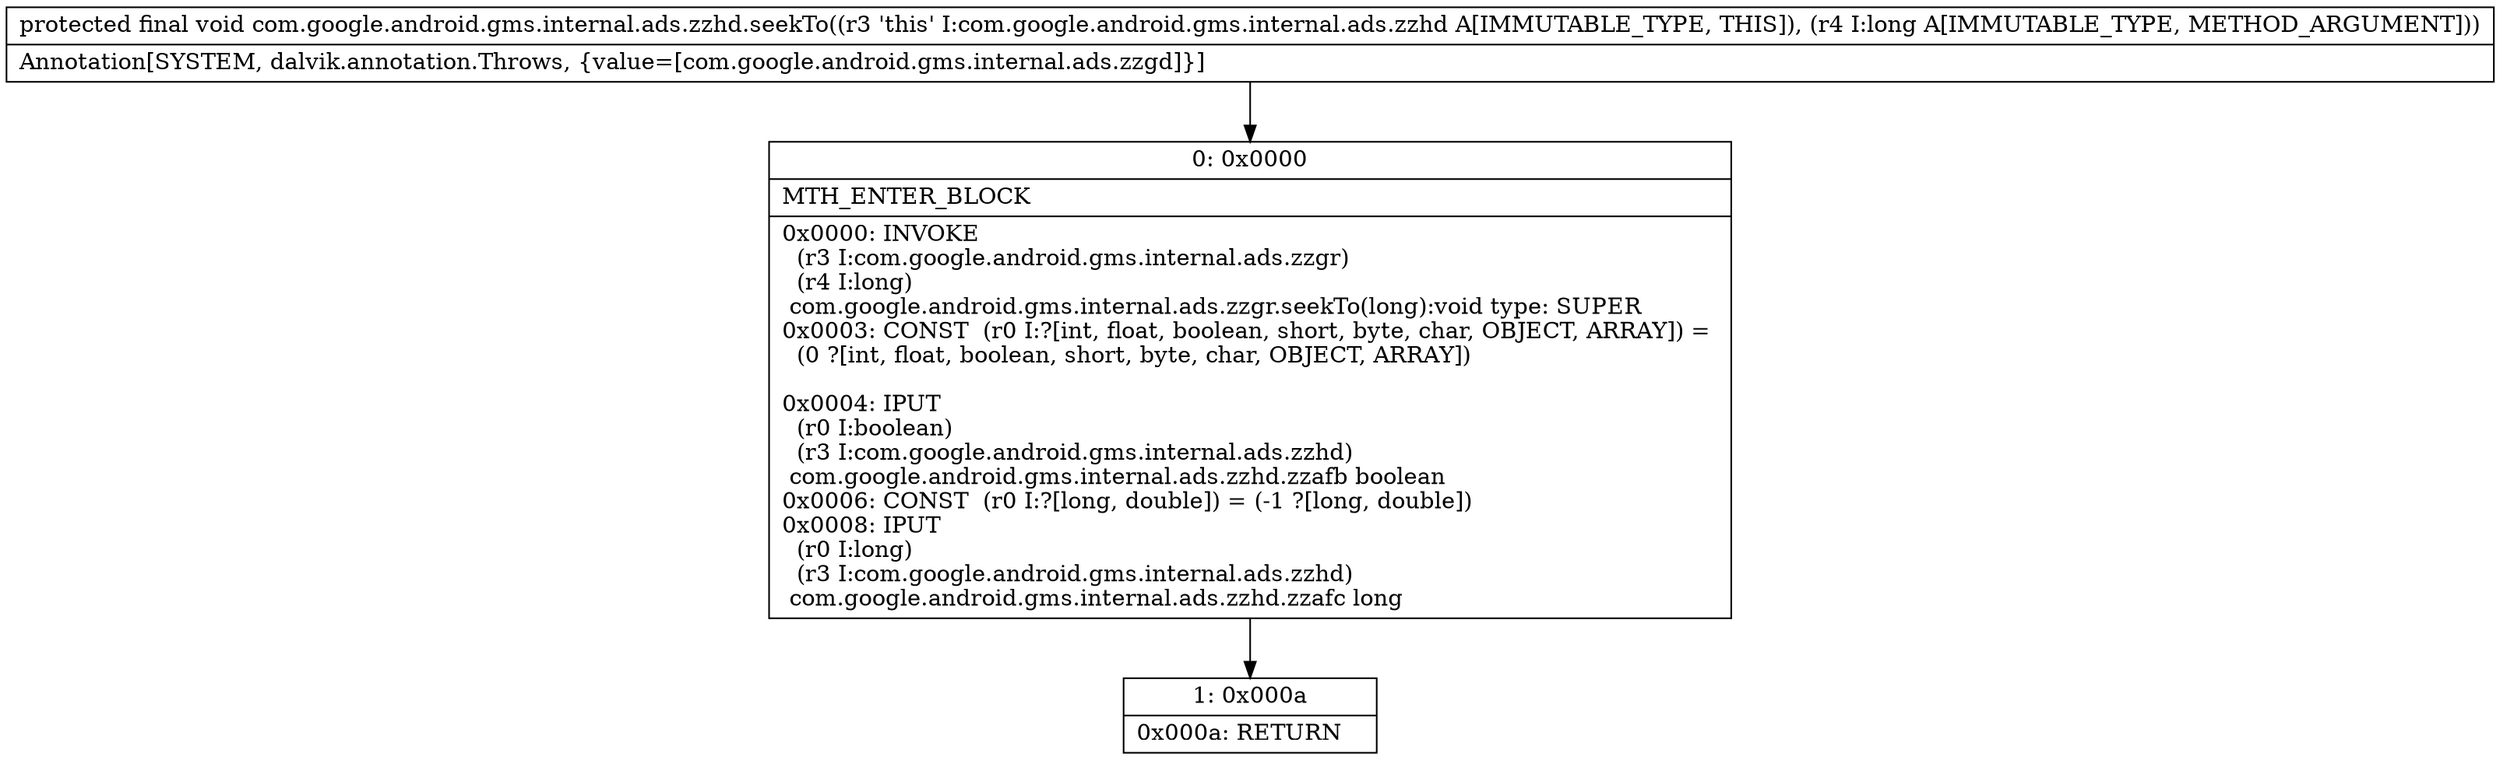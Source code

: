 digraph "CFG forcom.google.android.gms.internal.ads.zzhd.seekTo(J)V" {
Node_0 [shape=record,label="{0\:\ 0x0000|MTH_ENTER_BLOCK\l|0x0000: INVOKE  \l  (r3 I:com.google.android.gms.internal.ads.zzgr)\l  (r4 I:long)\l com.google.android.gms.internal.ads.zzgr.seekTo(long):void type: SUPER \l0x0003: CONST  (r0 I:?[int, float, boolean, short, byte, char, OBJECT, ARRAY]) = \l  (0 ?[int, float, boolean, short, byte, char, OBJECT, ARRAY])\l \l0x0004: IPUT  \l  (r0 I:boolean)\l  (r3 I:com.google.android.gms.internal.ads.zzhd)\l com.google.android.gms.internal.ads.zzhd.zzafb boolean \l0x0006: CONST  (r0 I:?[long, double]) = (\-1 ?[long, double]) \l0x0008: IPUT  \l  (r0 I:long)\l  (r3 I:com.google.android.gms.internal.ads.zzhd)\l com.google.android.gms.internal.ads.zzhd.zzafc long \l}"];
Node_1 [shape=record,label="{1\:\ 0x000a|0x000a: RETURN   \l}"];
MethodNode[shape=record,label="{protected final void com.google.android.gms.internal.ads.zzhd.seekTo((r3 'this' I:com.google.android.gms.internal.ads.zzhd A[IMMUTABLE_TYPE, THIS]), (r4 I:long A[IMMUTABLE_TYPE, METHOD_ARGUMENT]))  | Annotation[SYSTEM, dalvik.annotation.Throws, \{value=[com.google.android.gms.internal.ads.zzgd]\}]\l}"];
MethodNode -> Node_0;
Node_0 -> Node_1;
}

